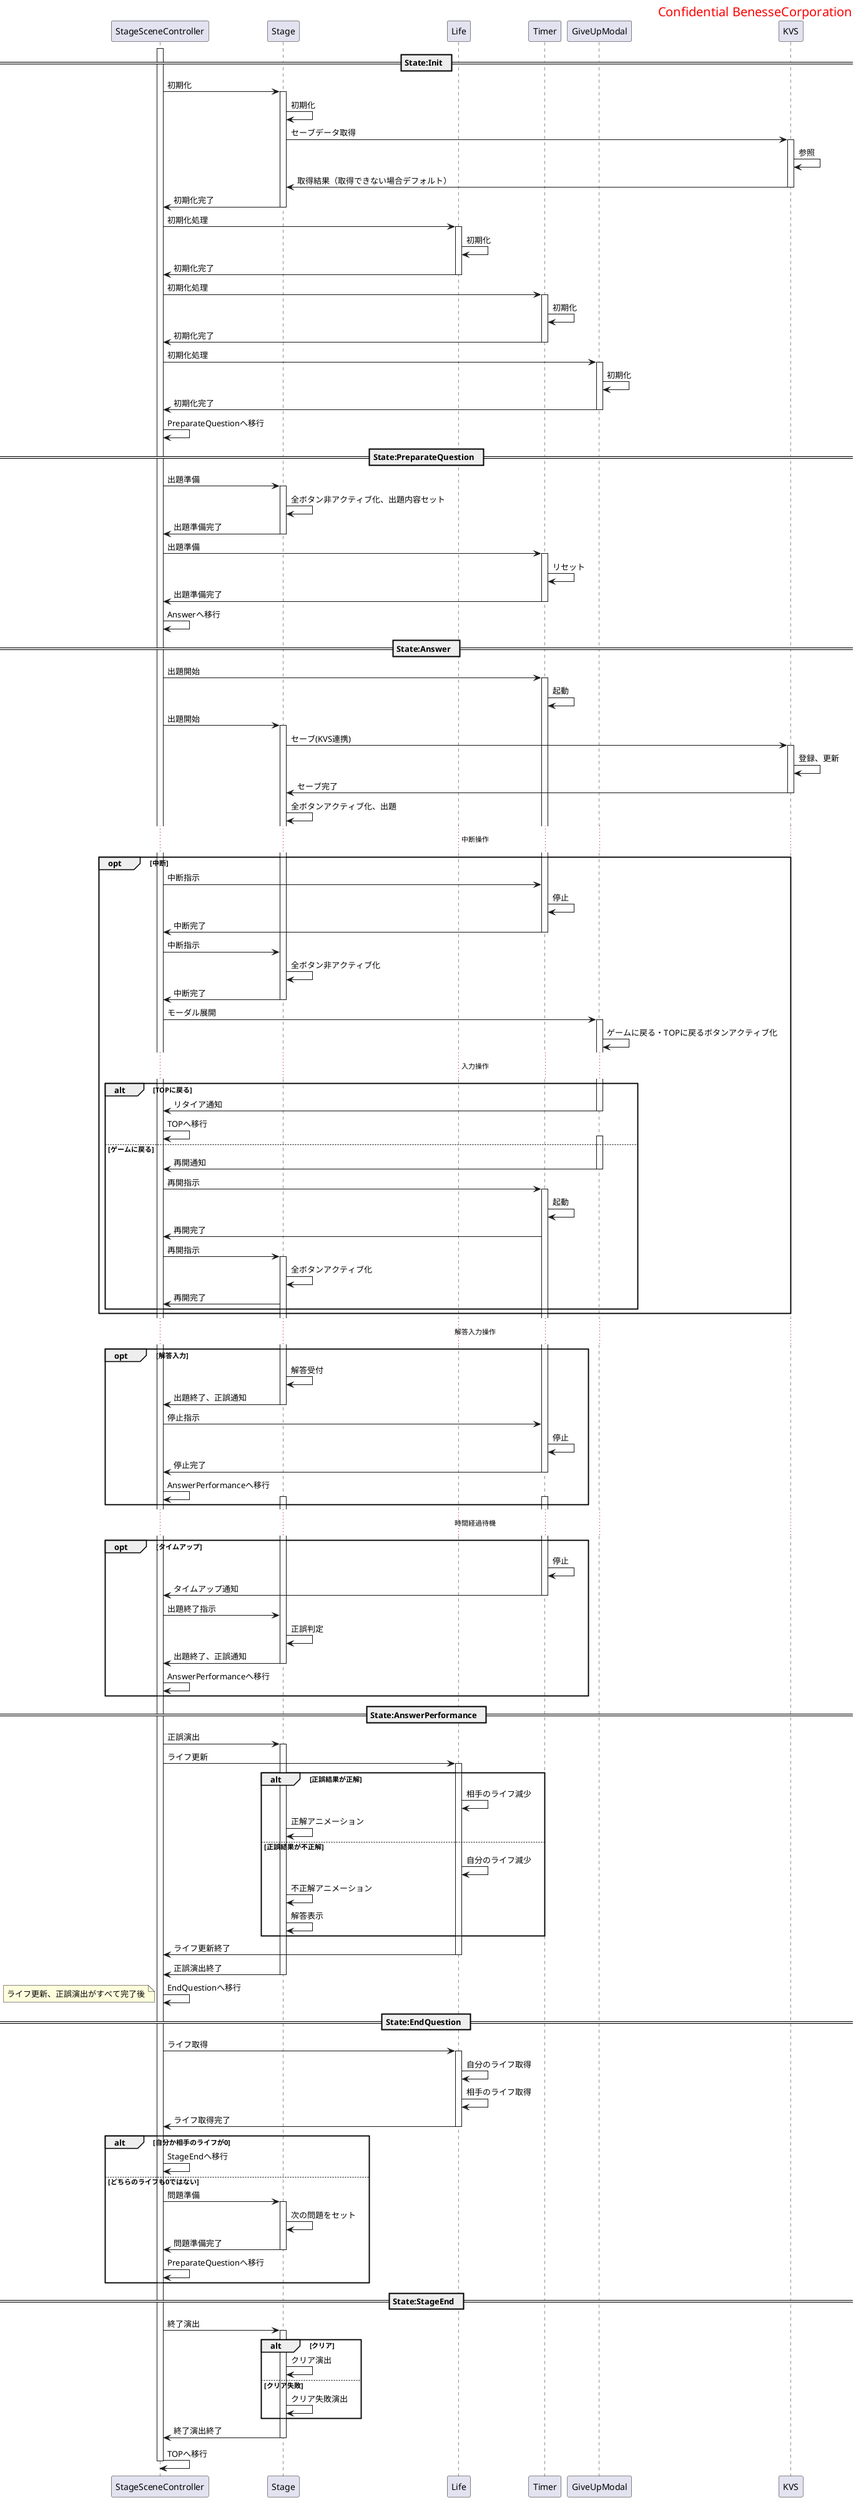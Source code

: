 @startuml StageSequence
right header <size:20><color:red>Confidential BenesseCorporation</color></size>

participant StageSceneController
participant Stage
participant Life
participant Timer
participant GiveUpModal
participant KVS


== State:Init  ==
activate StageSceneController

StageSceneController -> Stage:初期化
activate Stage
Stage -> Stage:初期化
Stage -> KVS:セーブデータ取得
activate KVS
KVS -> KVS:参照
Stage <- KVS:取得結果（取得できない場合デフォルト）
deactivate KVS
StageSceneController <- Stage:初期化完了
deactivate Stage

StageSceneController -> Life:初期化処理
activate Life
Life -> Life:初期化
StageSceneController <- Life:初期化完了
deactivate Life

StageSceneController -> Timer:初期化処理
activate Timer
Timer -> Timer:初期化
StageSceneController <- Timer:初期化完了
deactivate Timer

StageSceneController -> GiveUpModal:初期化処理
activate GiveUpModal
GiveUpModal -> GiveUpModal:初期化
StageSceneController <- GiveUpModal:初期化完了
deactivate GiveUpModal

StageSceneController -> StageSceneController:PreparateQuestionへ移行

== State:PreparateQuestion  ==
StageSceneController -> Stage:出題準備
activate Stage
Stage -> Stage:全ボタン非アクティブ化、出題内容セット
Stage -> StageSceneController:出題準備完了
deactivate Stage

StageSceneController -> Timer:出題準備
activate Timer
Timer -> Timer:リセット
Timer -> StageSceneController:出題準備完了
deactivate Timer

StageSceneController -> StageSceneController:Answerへ移行

== State:Answer  ==
StageSceneController -> Timer:出題開始
activate Timer
Timer -> Timer:起動
StageSceneController -> Stage:出題開始
activate Stage
Stage -> KVS:セーブ(KVS連携)
activate KVS
KVS -> KVS:登録、更新
KVS -> Stage:セーブ完了
deactivate KVS
Stage -> Stage:全ボタンアクティブ化、出題

...中断操作...
opt 中断
    StageSceneController -> Timer:中断指示
    Timer -> Timer:停止
    Timer -> StageSceneController:中断完了
    deactivate Timer
    StageSceneController -> Stage:中断指示
    Stage -> Stage:全ボタン非アクティブ化
    Stage -> StageSceneController:中断完了
    deactivate Stage
    StageSceneController -> GiveUpModal:モーダル展開
    activate GiveUpModal
    GiveUpModal -> GiveUpModal:ゲームに戻る・TOPに戻るボタンアクティブ化

    ...入力操作...
    alt TOPに戻る
        GiveUpModal -> StageSceneController:リタイア通知
        deactivate GiveUpModal
        StageSceneController -> StageSceneController:TOPへ移行
    else ゲームに戻る
        activate GiveUpModal
        GiveUpModal -> StageSceneController:再開通知
        deactivate GiveUpModal
        StageSceneController -> Timer:再開指示
        activate Timer
        Timer -> Timer:起動
        Timer -> StageSceneController:再開完了
        StageSceneController -> Stage:再開指示
        activate Stage
        Stage -> Stage:全ボタンアクティブ化
        Stage -> StageSceneController:再開完了
    end
end

...解答入力操作...
opt 解答入力
    Stage -> Stage:解答受付
    Stage -> StageSceneController:出題終了、正誤通知
    deactivate Stage
    StageSceneController -> Timer:停止指示
    Timer -> Timer:停止
    Timer -> StageSceneController:停止完了
    deactivate Timer
    StageSceneController -> StageSceneController:AnswerPerformanceへ移行
    activate Timer
    activate Stage
end

...時間経過待機...
opt タイムアップ
    Timer -> Timer:停止
    Timer -> StageSceneController:タイムアップ通知
    deactivate Timer
    StageSceneController -> Stage:出題終了指示
    Stage -> Stage:正誤判定
    Stage -> StageSceneController:出題終了、正誤通知
    deactivate Stage
    StageSceneController -> StageSceneController:AnswerPerformanceへ移行
end

== State:AnswerPerformance  ==
StageSceneController -> Stage:正誤演出
activate Stage
StageSceneController -> Life:ライフ更新
activate Life
alt 正誤結果が正解
    Life -> Life:相手のライフ減少
    Stage -> Stage:正解アニメーション
else 正誤結果が不正解
    Life -> Life:自分のライフ減少
    Stage -> Stage:不正解アニメーション
    Stage -> Stage:解答表示
end
Life -> StageSceneController:ライフ更新終了
deactivate Life
Stage -> StageSceneController:正誤演出終了
deactivate Stage
StageSceneController -> StageSceneController:EndQuestionへ移行
note left:ライフ更新、正誤演出がすべて完了後

== State:EndQuestion  ==
StageSceneController -> Life:ライフ取得
activate Life
Life -> Life:自分のライフ取得
Life -> Life:相手のライフ取得
Life -> StageSceneController:ライフ取得完了
deactivate Life

alt 自分か相手のライフが0
    StageSceneController ->  StageSceneController:StageEndへ移行
else どちらのライフも0ではない
    StageSceneController ->  Stage:問題準備
    activate Stage
    Stage -> Stage:次の問題をセット
    Stage -> StageSceneController:問題準備完了
    deactivate Stage
    StageSceneController ->  StageSceneController:PreparateQuestionへ移行
end

== State:StageEnd  ==
StageSceneController -> Stage:終了演出
activate Stage
alt クリア
    Stage -> Stage:クリア演出
else クリア失敗
    Stage -> Stage:クリア失敗演出
end
Stage -> StageSceneController:終了演出終了
deactivate Stage
StageSceneController ->  StageSceneController:TOPへ移行
deactivate StageSceneController
@enduml
